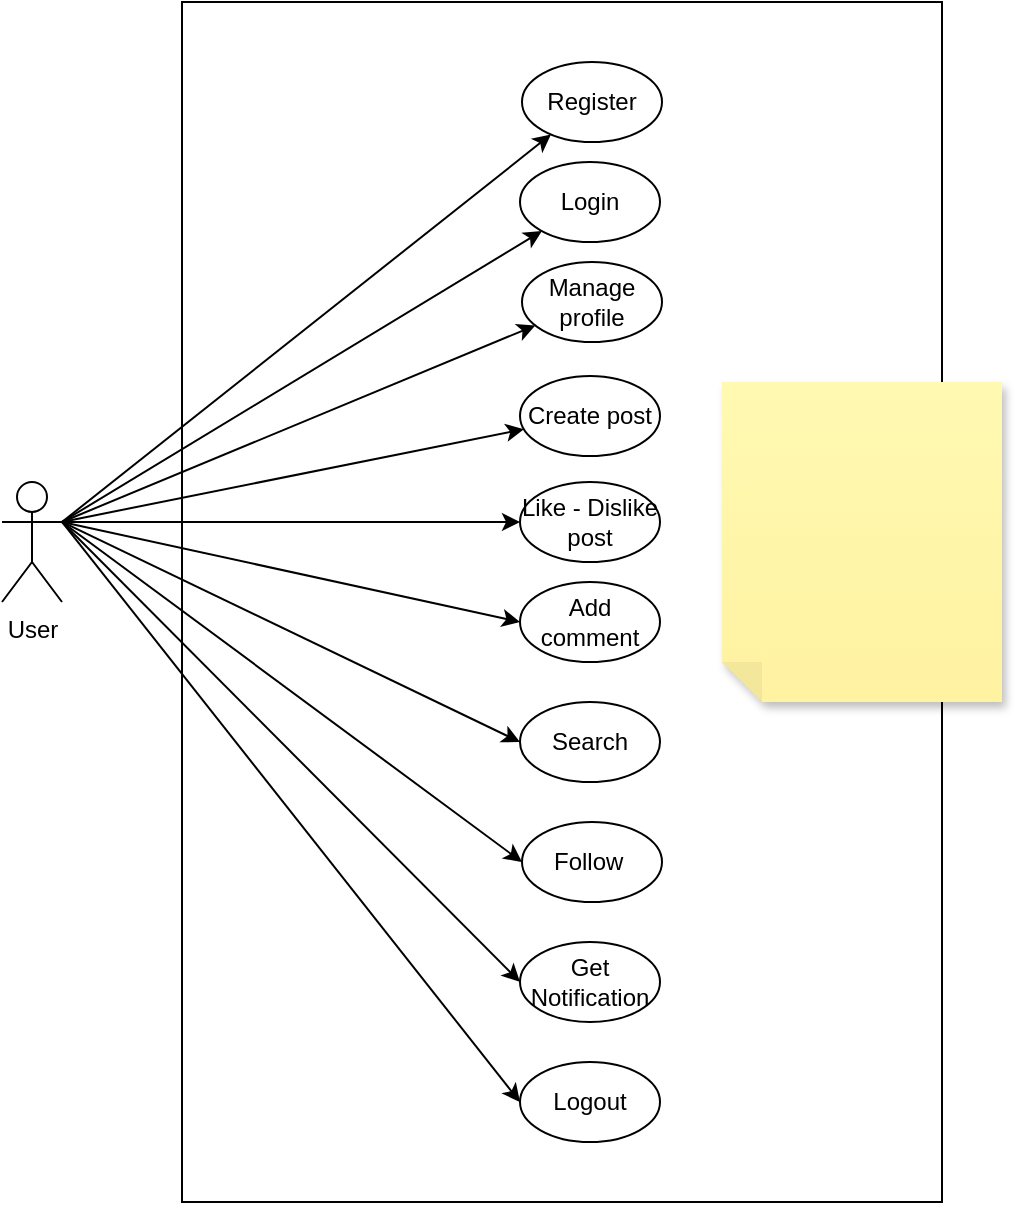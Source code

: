 <mxfile version="21.1.2" type="device">
  <diagram name="Page-1" id="Y3CRLdZB1bF9CEQ8S66d">
    <mxGraphModel dx="1494" dy="896" grid="1" gridSize="10" guides="1" tooltips="1" connect="1" arrows="1" fold="1" page="1" pageScale="1" pageWidth="827" pageHeight="1169" math="0" shadow="0">
      <root>
        <mxCell id="0" />
        <mxCell id="1" parent="0" />
        <mxCell id="X5X9HEeOxO4egfMDcAt0-1" value="User&lt;br&gt;" style="shape=umlActor;verticalLabelPosition=bottom;verticalAlign=top;html=1;outlineConnect=0;" vertex="1" parent="1">
          <mxGeometry x="120" y="390" width="30" height="60" as="geometry" />
        </mxCell>
        <mxCell id="X5X9HEeOxO4egfMDcAt0-4" value="" style="endArrow=classic;html=1;rounded=0;exitX=1;exitY=0.333;exitDx=0;exitDy=0;exitPerimeter=0;" edge="1" parent="1" source="X5X9HEeOxO4egfMDcAt0-1" target="X5X9HEeOxO4egfMDcAt0-5">
          <mxGeometry width="50" height="50" relative="1" as="geometry">
            <mxPoint x="230" y="310" as="sourcePoint" />
            <mxPoint x="420" y="200" as="targetPoint" />
          </mxGeometry>
        </mxCell>
        <mxCell id="X5X9HEeOxO4egfMDcAt0-5" value="Register" style="ellipse;whiteSpace=wrap;html=1;" vertex="1" parent="1">
          <mxGeometry x="380" y="180" width="70" height="40" as="geometry" />
        </mxCell>
        <mxCell id="X5X9HEeOxO4egfMDcAt0-6" value="" style="endArrow=classic;html=1;rounded=0;exitX=1;exitY=0.333;exitDx=0;exitDy=0;exitPerimeter=0;" edge="1" parent="1" target="X5X9HEeOxO4egfMDcAt0-7" source="X5X9HEeOxO4egfMDcAt0-1">
          <mxGeometry width="50" height="50" relative="1" as="geometry">
            <mxPoint x="240" y="320" as="sourcePoint" />
            <mxPoint x="430" y="210" as="targetPoint" />
          </mxGeometry>
        </mxCell>
        <mxCell id="X5X9HEeOxO4egfMDcAt0-7" value="Login" style="ellipse;whiteSpace=wrap;html=1;" vertex="1" parent="1">
          <mxGeometry x="379" y="230" width="70" height="40" as="geometry" />
        </mxCell>
        <mxCell id="X5X9HEeOxO4egfMDcAt0-8" value="" style="endArrow=classic;html=1;rounded=0;exitX=1;exitY=0.333;exitDx=0;exitDy=0;exitPerimeter=0;" edge="1" parent="1" target="X5X9HEeOxO4egfMDcAt0-9" source="X5X9HEeOxO4egfMDcAt0-1">
          <mxGeometry width="50" height="50" relative="1" as="geometry">
            <mxPoint x="250" y="330" as="sourcePoint" />
            <mxPoint x="440" y="220" as="targetPoint" />
          </mxGeometry>
        </mxCell>
        <mxCell id="X5X9HEeOxO4egfMDcAt0-9" value="Manage profile" style="ellipse;whiteSpace=wrap;html=1;" vertex="1" parent="1">
          <mxGeometry x="380" y="280" width="70" height="40" as="geometry" />
        </mxCell>
        <mxCell id="X5X9HEeOxO4egfMDcAt0-10" value="" style="endArrow=classic;html=1;rounded=0;exitX=1;exitY=0.333;exitDx=0;exitDy=0;exitPerimeter=0;" edge="1" parent="1" target="X5X9HEeOxO4egfMDcAt0-11" source="X5X9HEeOxO4egfMDcAt0-1">
          <mxGeometry width="50" height="50" relative="1" as="geometry">
            <mxPoint x="170" y="360" as="sourcePoint" />
            <mxPoint x="480" y="460" as="targetPoint" />
          </mxGeometry>
        </mxCell>
        <mxCell id="X5X9HEeOxO4egfMDcAt0-11" value="Create post" style="ellipse;whiteSpace=wrap;html=1;" vertex="1" parent="1">
          <mxGeometry x="379" y="337" width="70" height="40" as="geometry" />
        </mxCell>
        <mxCell id="X5X9HEeOxO4egfMDcAt0-12" value="Like - Dislike post" style="ellipse;whiteSpace=wrap;html=1;" vertex="1" parent="1">
          <mxGeometry x="379" y="390" width="70" height="40" as="geometry" />
        </mxCell>
        <mxCell id="X5X9HEeOxO4egfMDcAt0-13" value="" style="endArrow=classic;html=1;rounded=0;exitX=1;exitY=0.333;exitDx=0;exitDy=0;exitPerimeter=0;entryX=0;entryY=0.5;entryDx=0;entryDy=0;" edge="1" parent="1" source="X5X9HEeOxO4egfMDcAt0-1" target="X5X9HEeOxO4egfMDcAt0-12">
          <mxGeometry width="50" height="50" relative="1" as="geometry">
            <mxPoint x="171" y="409" as="sourcePoint" />
            <mxPoint x="360" y="420" as="targetPoint" />
          </mxGeometry>
        </mxCell>
        <mxCell id="X5X9HEeOxO4egfMDcAt0-14" value="Add comment" style="ellipse;whiteSpace=wrap;html=1;" vertex="1" parent="1">
          <mxGeometry x="379" y="440" width="70" height="40" as="geometry" />
        </mxCell>
        <mxCell id="X5X9HEeOxO4egfMDcAt0-15" value="" style="endArrow=classic;html=1;rounded=0;exitX=1;exitY=0.333;exitDx=0;exitDy=0;exitPerimeter=0;entryX=0;entryY=0.5;entryDx=0;entryDy=0;" edge="1" parent="1" target="X5X9HEeOxO4egfMDcAt0-14" source="X5X9HEeOxO4egfMDcAt0-1">
          <mxGeometry width="50" height="50" relative="1" as="geometry">
            <mxPoint x="170" y="410" as="sourcePoint" />
            <mxPoint x="360" y="470" as="targetPoint" />
          </mxGeometry>
        </mxCell>
        <mxCell id="X5X9HEeOxO4egfMDcAt0-16" value="Get Notification" style="ellipse;whiteSpace=wrap;html=1;" vertex="1" parent="1">
          <mxGeometry x="379" y="620" width="70" height="40" as="geometry" />
        </mxCell>
        <mxCell id="X5X9HEeOxO4egfMDcAt0-17" value="" style="endArrow=classic;html=1;rounded=0;exitX=1;exitY=0.333;exitDx=0;exitDy=0;exitPerimeter=0;entryX=0;entryY=0.5;entryDx=0;entryDy=0;" edge="1" parent="1" target="X5X9HEeOxO4egfMDcAt0-16" source="X5X9HEeOxO4egfMDcAt0-1">
          <mxGeometry width="50" height="50" relative="1" as="geometry">
            <mxPoint x="170" y="460" as="sourcePoint" />
            <mxPoint x="360" y="520" as="targetPoint" />
          </mxGeometry>
        </mxCell>
        <mxCell id="X5X9HEeOxO4egfMDcAt0-18" value="Logout" style="ellipse;whiteSpace=wrap;html=1;" vertex="1" parent="1">
          <mxGeometry x="379" y="680" width="70" height="40" as="geometry" />
        </mxCell>
        <mxCell id="X5X9HEeOxO4egfMDcAt0-19" value="" style="endArrow=classic;html=1;rounded=0;exitX=1;exitY=0.333;exitDx=0;exitDy=0;exitPerimeter=0;entryX=0;entryY=0.5;entryDx=0;entryDy=0;" edge="1" parent="1" target="X5X9HEeOxO4egfMDcAt0-18" source="X5X9HEeOxO4egfMDcAt0-1">
          <mxGeometry width="50" height="50" relative="1" as="geometry">
            <mxPoint x="170" y="510" as="sourcePoint" />
            <mxPoint x="360" y="570" as="targetPoint" />
          </mxGeometry>
        </mxCell>
        <mxCell id="X5X9HEeOxO4egfMDcAt0-22" value="" style="verticalLabelPosition=bottom;verticalAlign=top;html=1;shape=mxgraph.basic.rect;fillColor2=none;strokeWidth=1;size=20;indent=5;fillColor=none;" vertex="1" parent="1">
          <mxGeometry x="210" y="150" width="380" height="600" as="geometry" />
        </mxCell>
        <mxCell id="X5X9HEeOxO4egfMDcAt0-24" value="Follow&amp;nbsp;" style="ellipse;whiteSpace=wrap;html=1;" vertex="1" parent="1">
          <mxGeometry x="380" y="560" width="70" height="40" as="geometry" />
        </mxCell>
        <mxCell id="X5X9HEeOxO4egfMDcAt0-25" value="" style="endArrow=classic;html=1;rounded=0;exitX=1;exitY=0.333;exitDx=0;exitDy=0;exitPerimeter=0;entryX=0;entryY=0.5;entryDx=0;entryDy=0;" edge="1" parent="1" target="X5X9HEeOxO4egfMDcAt0-24" source="X5X9HEeOxO4egfMDcAt0-1">
          <mxGeometry width="50" height="50" relative="1" as="geometry">
            <mxPoint x="150" y="340" as="sourcePoint" />
            <mxPoint x="360" y="450" as="targetPoint" />
          </mxGeometry>
        </mxCell>
        <mxCell id="X5X9HEeOxO4egfMDcAt0-26" value="Search" style="ellipse;whiteSpace=wrap;html=1;" vertex="1" parent="1">
          <mxGeometry x="379" y="500" width="70" height="40" as="geometry" />
        </mxCell>
        <mxCell id="X5X9HEeOxO4egfMDcAt0-27" value="" style="endArrow=classic;html=1;rounded=0;exitX=1;exitY=0.333;exitDx=0;exitDy=0;exitPerimeter=0;entryX=0;entryY=0.5;entryDx=0;entryDy=0;" edge="1" parent="1" target="X5X9HEeOxO4egfMDcAt0-26" source="X5X9HEeOxO4egfMDcAt0-1">
          <mxGeometry width="50" height="50" relative="1" as="geometry">
            <mxPoint x="149" y="350" as="sourcePoint" />
            <mxPoint x="359" y="390" as="targetPoint" />
          </mxGeometry>
        </mxCell>
        <mxCell id="X5X9HEeOxO4egfMDcAt0-31" value="" style="shape=note;whiteSpace=wrap;html=1;backgroundOutline=1;fontColor=#000000;darkOpacity=0.05;fillColor=#FFF9B2;strokeColor=none;fillStyle=solid;direction=west;gradientDirection=north;gradientColor=#FFF2A1;shadow=1;size=20;pointerEvents=1;" vertex="1" parent="1">
          <mxGeometry x="480" y="340" width="140" height="160" as="geometry" />
        </mxCell>
      </root>
    </mxGraphModel>
  </diagram>
</mxfile>
